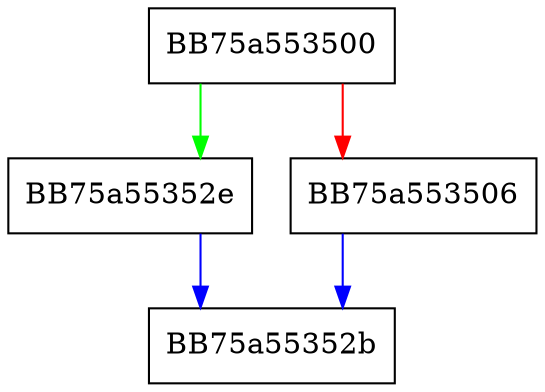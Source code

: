 digraph IsNaN {
  node [shape="box"];
  graph [splines=ortho];
  BB75a553500 -> BB75a55352e [color="green"];
  BB75a553500 -> BB75a553506 [color="red"];
  BB75a553506 -> BB75a55352b [color="blue"];
  BB75a55352e -> BB75a55352b [color="blue"];
}
